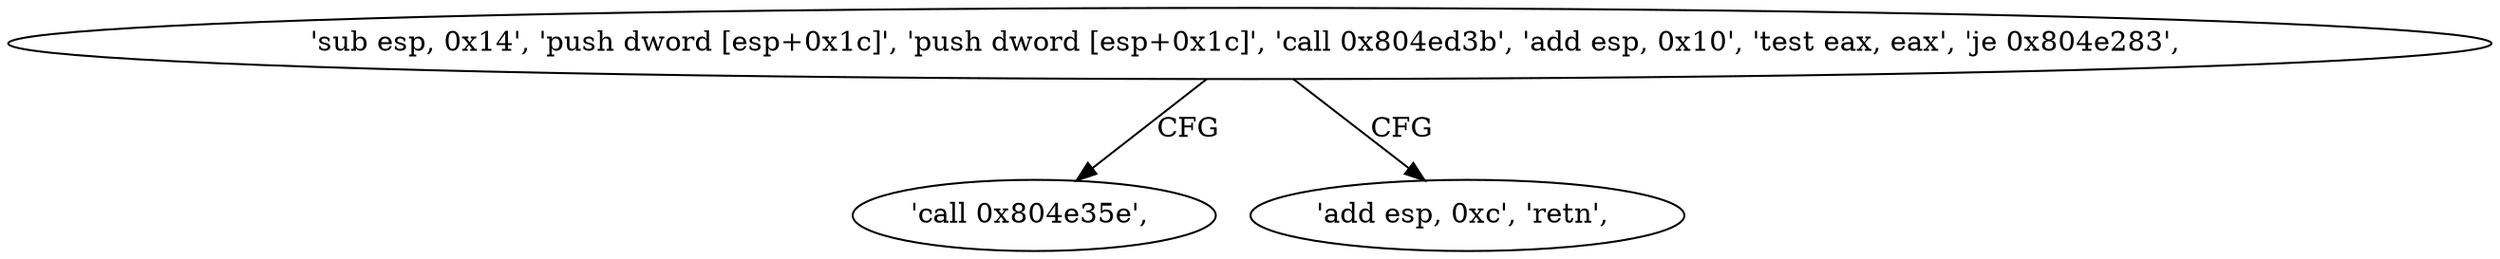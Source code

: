 digraph "func" {
"134537832" [label = "'sub esp, 0x14', 'push dword [esp+0x1c]', 'push dword [esp+0x1c]', 'call 0x804ed3b', 'add esp, 0x10', 'test eax, eax', 'je 0x804e283', " ]
"134537859" [label = "'call 0x804e35e', " ]
"134537855" [label = "'add esp, 0xc', 'retn', " ]
"134537832" -> "134537859" [ label = "CFG" ]
"134537832" -> "134537855" [ label = "CFG" ]
}
